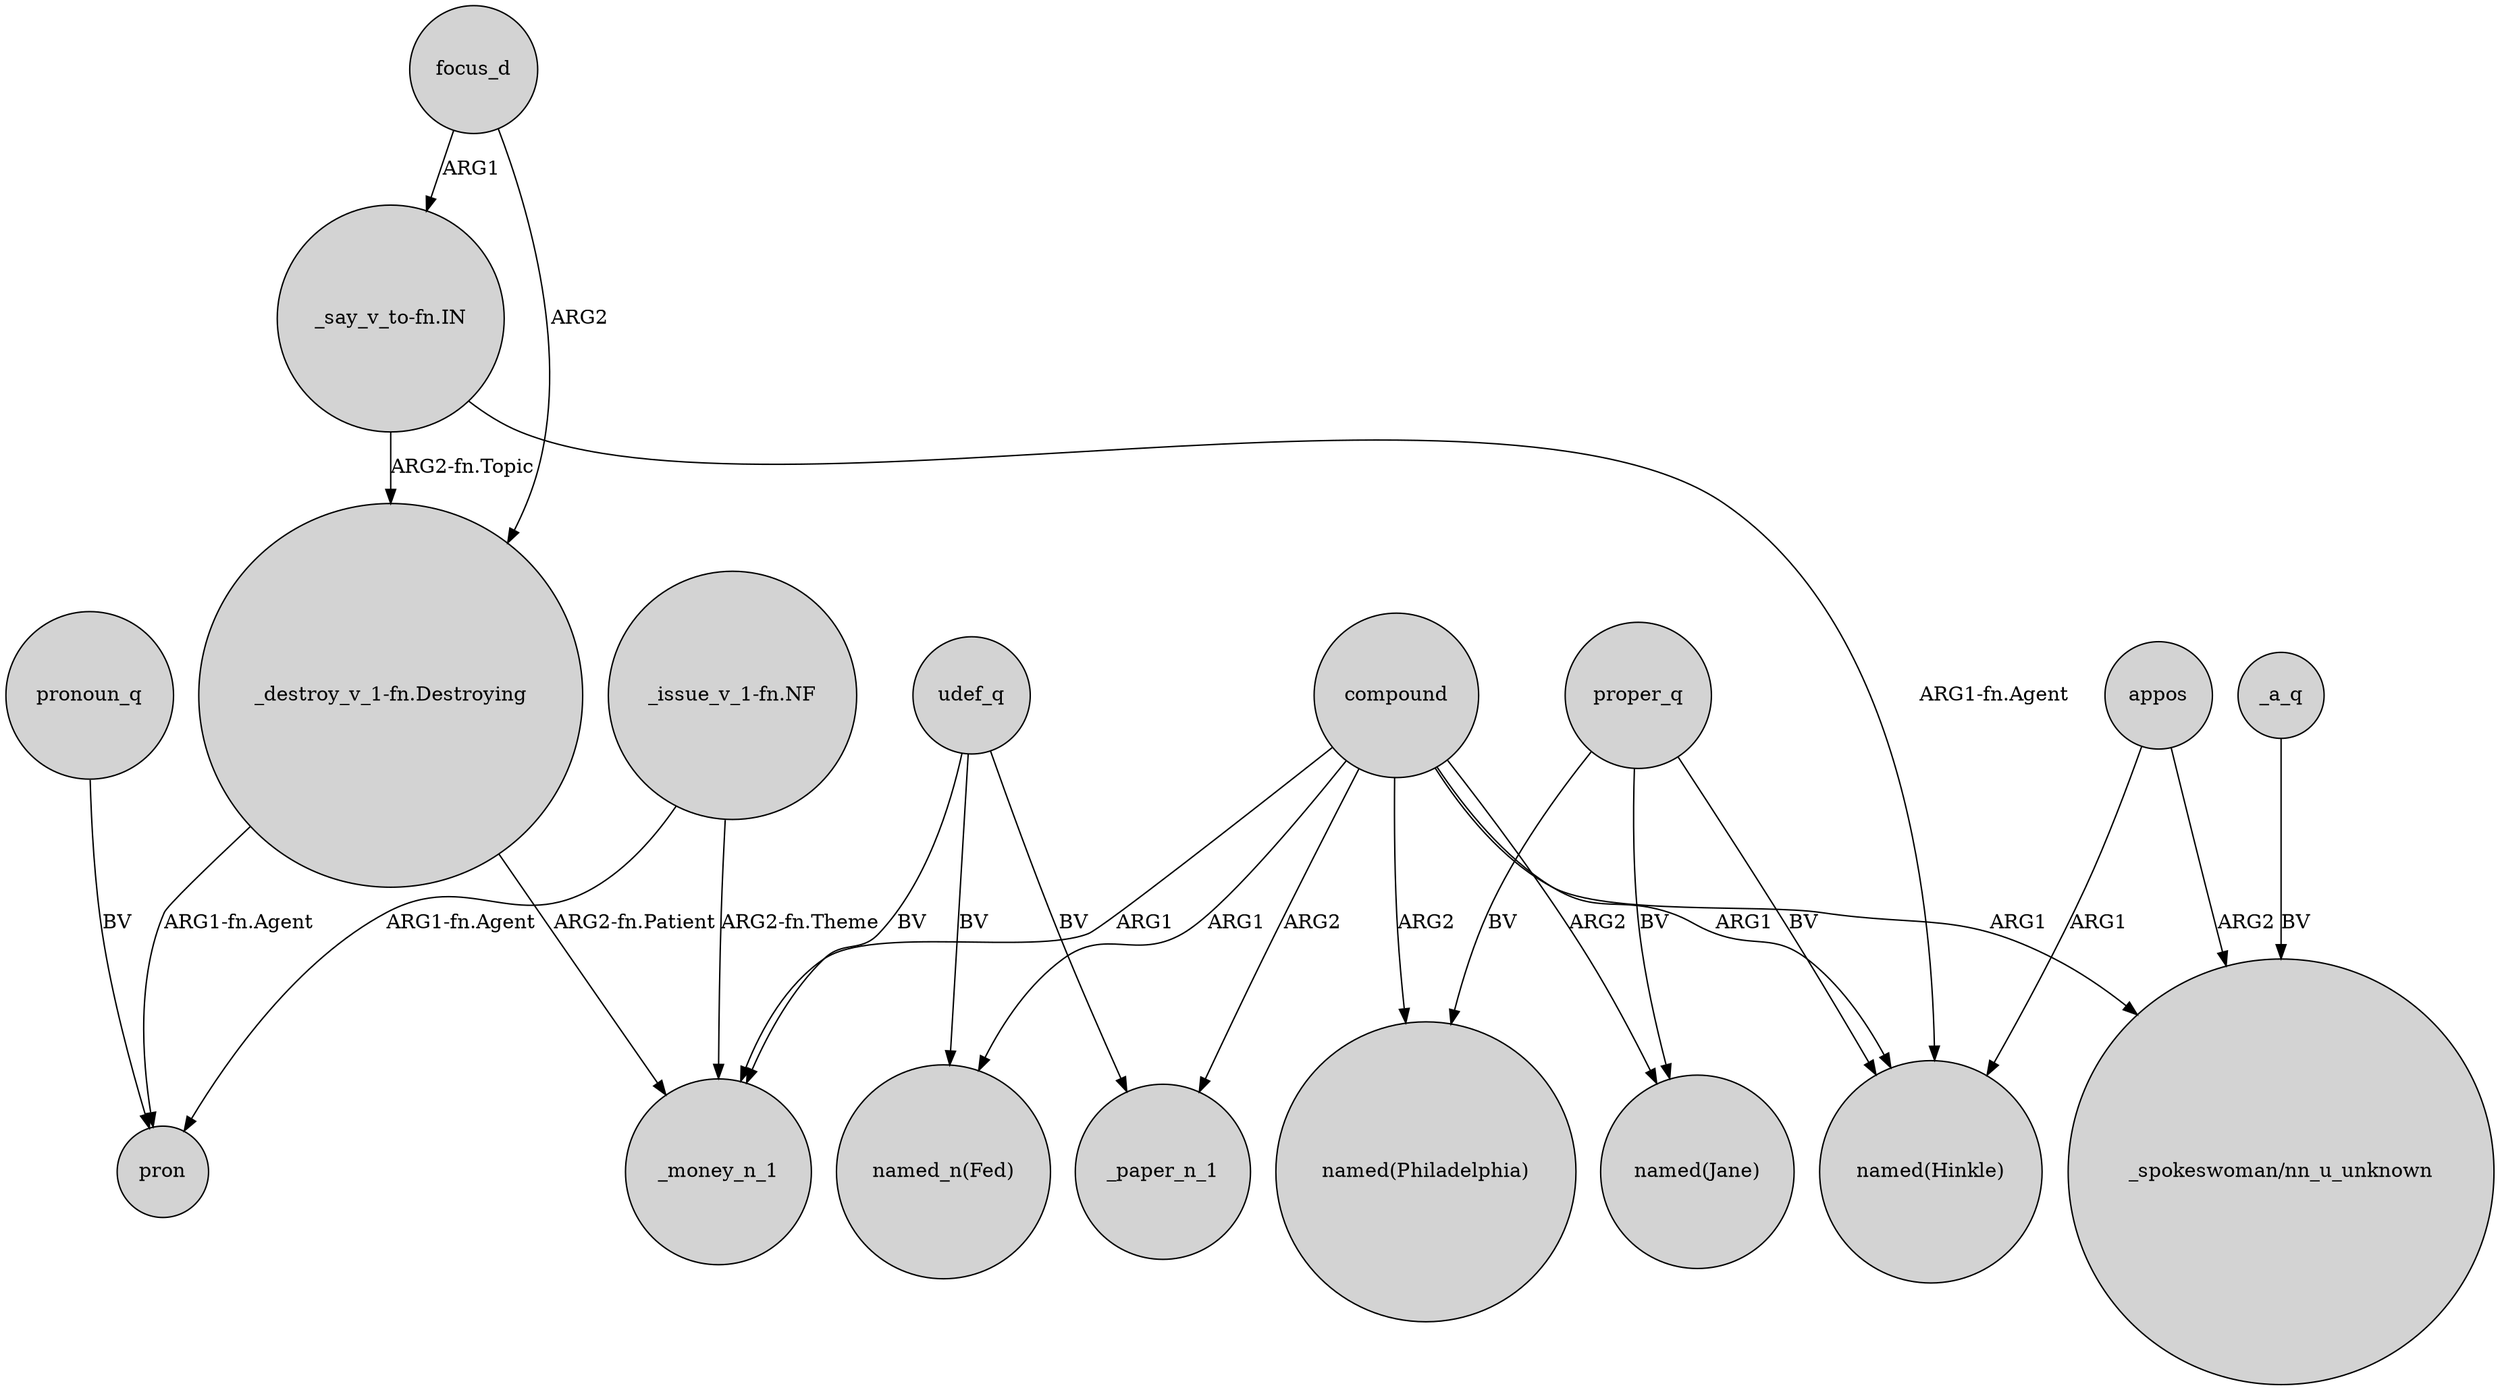 digraph {
	node [shape=circle style=filled]
	compound -> "named_n(Fed)" [label=ARG1]
	udef_q -> _money_n_1 [label=BV]
	compound -> "named(Hinkle)" [label=ARG1]
	proper_q -> "named(Philadelphia)" [label=BV]
	"_issue_v_1-fn.NF" -> _money_n_1 [label="ARG2-fn.Theme"]
	"_say_v_to-fn.IN" -> "_destroy_v_1-fn.Destroying" [label="ARG2-fn.Topic"]
	"_destroy_v_1-fn.Destroying" -> pron [label="ARG1-fn.Agent"]
	_a_q -> "_spokeswoman/nn_u_unknown" [label=BV]
	appos -> "named(Hinkle)" [label=ARG1]
	compound -> "named(Philadelphia)" [label=ARG2]
	appos -> "_spokeswoman/nn_u_unknown" [label=ARG2]
	"_destroy_v_1-fn.Destroying" -> _money_n_1 [label="ARG2-fn.Patient"]
	proper_q -> "named(Jane)" [label=BV]
	compound -> _money_n_1 [label=ARG1]
	"_issue_v_1-fn.NF" -> pron [label="ARG1-fn.Agent"]
	pronoun_q -> pron [label=BV]
	focus_d -> "_destroy_v_1-fn.Destroying" [label=ARG2]
	compound -> _paper_n_1 [label=ARG2]
	"_say_v_to-fn.IN" -> "named(Hinkle)" [label="ARG1-fn.Agent"]
	compound -> "_spokeswoman/nn_u_unknown" [label=ARG1]
	udef_q -> "named_n(Fed)" [label=BV]
	udef_q -> _paper_n_1 [label=BV]
	compound -> "named(Jane)" [label=ARG2]
	proper_q -> "named(Hinkle)" [label=BV]
	focus_d -> "_say_v_to-fn.IN" [label=ARG1]
}
